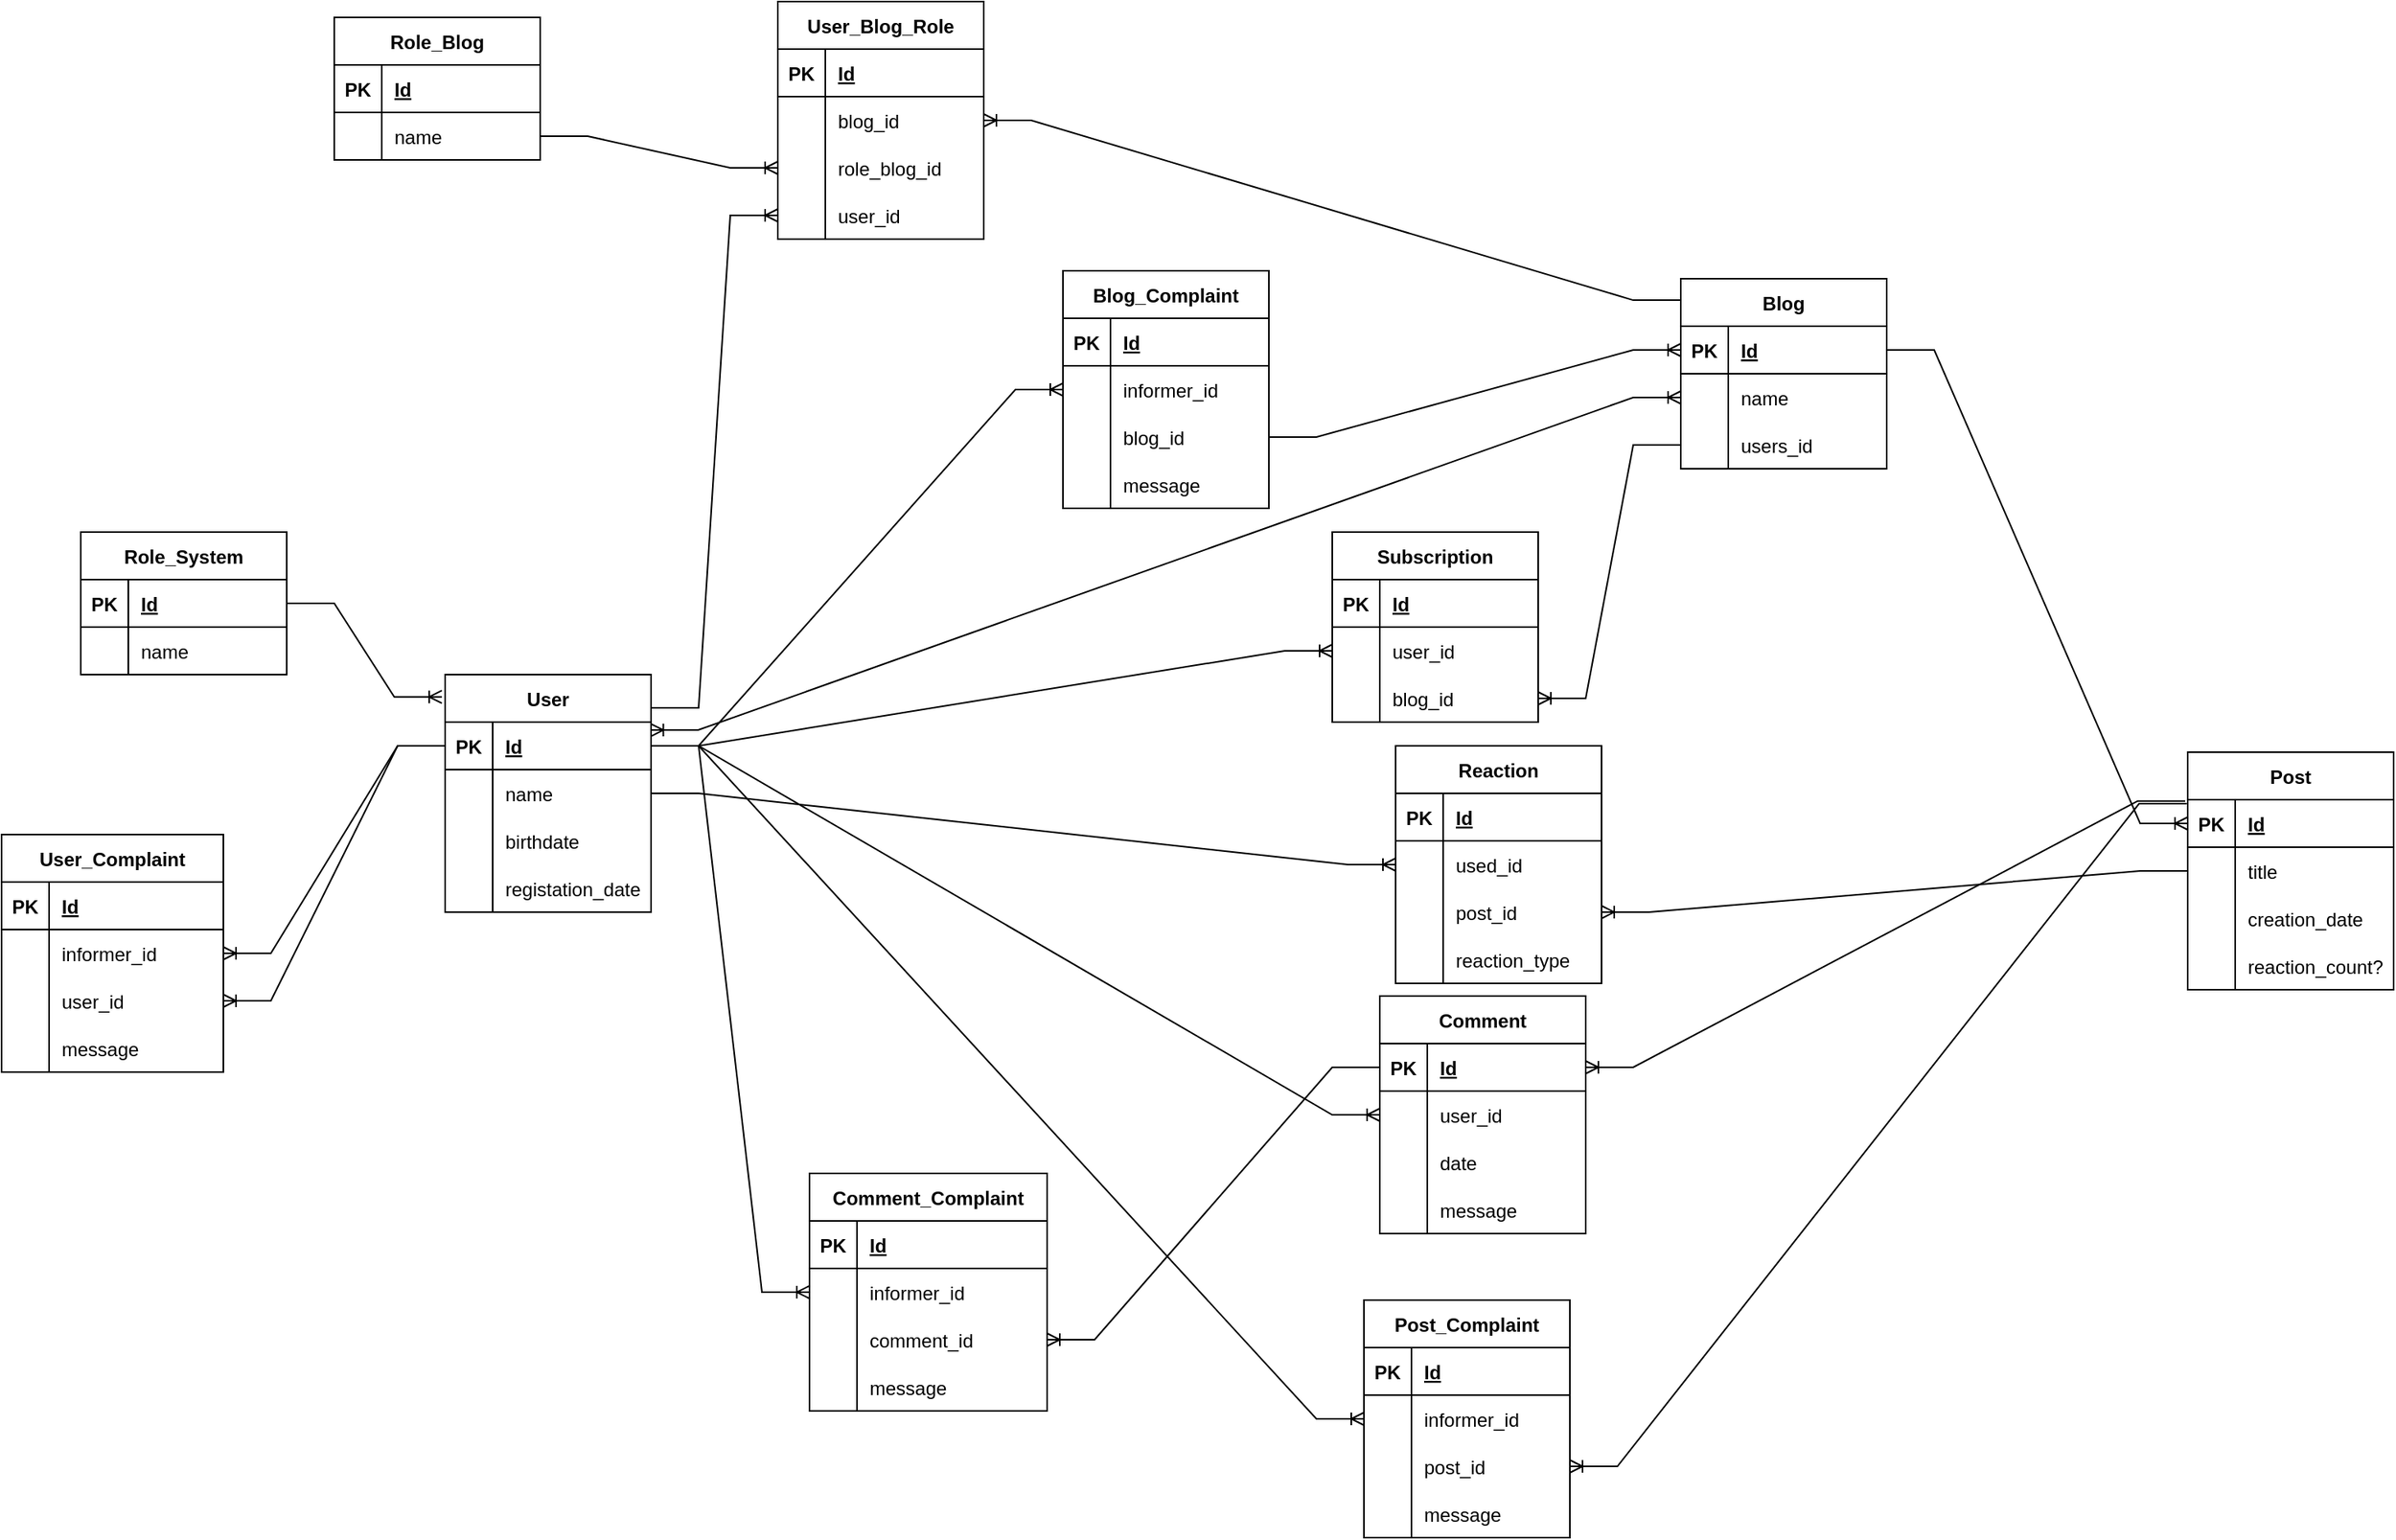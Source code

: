 <mxfile version="20.2.3" type="device"><diagram id="PBSx3bcxq0DeOiHldtA-" name="Страница 1"><mxGraphModel dx="6491" dy="2596" grid="1" gridSize="10" guides="1" tooltips="1" connect="1" arrows="1" fold="1" page="1" pageScale="1" pageWidth="2339" pageHeight="3300" math="0" shadow="0"><root><mxCell id="0"/><mxCell id="1" parent="0"/><mxCell id="nn2U3XurJmsr7Hf-Hc3l-1" value="User" style="shape=table;startSize=30;container=1;collapsible=1;childLayout=tableLayout;fixedRows=1;rowLines=0;fontStyle=1;align=center;resizeLast=1;" vertex="1" parent="1"><mxGeometry x="-1780" y="1195" width="130" height="150" as="geometry"/></mxCell><mxCell id="nn2U3XurJmsr7Hf-Hc3l-2" value="" style="shape=tableRow;horizontal=0;startSize=0;swimlaneHead=0;swimlaneBody=0;fillColor=none;collapsible=0;dropTarget=0;points=[[0,0.5],[1,0.5]];portConstraint=eastwest;top=0;left=0;right=0;bottom=1;" vertex="1" parent="nn2U3XurJmsr7Hf-Hc3l-1"><mxGeometry y="30" width="130" height="30" as="geometry"/></mxCell><mxCell id="nn2U3XurJmsr7Hf-Hc3l-3" value="PK" style="shape=partialRectangle;connectable=0;fillColor=none;top=0;left=0;bottom=0;right=0;fontStyle=1;overflow=hidden;" vertex="1" parent="nn2U3XurJmsr7Hf-Hc3l-2"><mxGeometry width="30" height="30" as="geometry"><mxRectangle width="30" height="30" as="alternateBounds"/></mxGeometry></mxCell><mxCell id="nn2U3XurJmsr7Hf-Hc3l-4" value="Id" style="shape=partialRectangle;connectable=0;fillColor=none;top=0;left=0;bottom=0;right=0;align=left;spacingLeft=6;fontStyle=5;overflow=hidden;" vertex="1" parent="nn2U3XurJmsr7Hf-Hc3l-2"><mxGeometry x="30" width="100" height="30" as="geometry"><mxRectangle width="100" height="30" as="alternateBounds"/></mxGeometry></mxCell><mxCell id="nn2U3XurJmsr7Hf-Hc3l-5" value="" style="shape=tableRow;horizontal=0;startSize=0;swimlaneHead=0;swimlaneBody=0;fillColor=none;collapsible=0;dropTarget=0;points=[[0,0.5],[1,0.5]];portConstraint=eastwest;top=0;left=0;right=0;bottom=0;" vertex="1" parent="nn2U3XurJmsr7Hf-Hc3l-1"><mxGeometry y="60" width="130" height="30" as="geometry"/></mxCell><mxCell id="nn2U3XurJmsr7Hf-Hc3l-6" value="" style="shape=partialRectangle;connectable=0;fillColor=none;top=0;left=0;bottom=0;right=0;editable=1;overflow=hidden;" vertex="1" parent="nn2U3XurJmsr7Hf-Hc3l-5"><mxGeometry width="30" height="30" as="geometry"><mxRectangle width="30" height="30" as="alternateBounds"/></mxGeometry></mxCell><mxCell id="nn2U3XurJmsr7Hf-Hc3l-7" value="name" style="shape=partialRectangle;connectable=0;fillColor=none;top=0;left=0;bottom=0;right=0;align=left;spacingLeft=6;overflow=hidden;" vertex="1" parent="nn2U3XurJmsr7Hf-Hc3l-5"><mxGeometry x="30" width="100" height="30" as="geometry"><mxRectangle width="100" height="30" as="alternateBounds"/></mxGeometry></mxCell><mxCell id="nn2U3XurJmsr7Hf-Hc3l-8" value="" style="shape=tableRow;horizontal=0;startSize=0;swimlaneHead=0;swimlaneBody=0;fillColor=none;collapsible=0;dropTarget=0;points=[[0,0.5],[1,0.5]];portConstraint=eastwest;top=0;left=0;right=0;bottom=0;" vertex="1" parent="nn2U3XurJmsr7Hf-Hc3l-1"><mxGeometry y="90" width="130" height="30" as="geometry"/></mxCell><mxCell id="nn2U3XurJmsr7Hf-Hc3l-9" value="" style="shape=partialRectangle;connectable=0;fillColor=none;top=0;left=0;bottom=0;right=0;editable=1;overflow=hidden;" vertex="1" parent="nn2U3XurJmsr7Hf-Hc3l-8"><mxGeometry width="30" height="30" as="geometry"><mxRectangle width="30" height="30" as="alternateBounds"/></mxGeometry></mxCell><mxCell id="nn2U3XurJmsr7Hf-Hc3l-10" value="birthdate" style="shape=partialRectangle;connectable=0;fillColor=none;top=0;left=0;bottom=0;right=0;align=left;spacingLeft=6;overflow=hidden;" vertex="1" parent="nn2U3XurJmsr7Hf-Hc3l-8"><mxGeometry x="30" width="100" height="30" as="geometry"><mxRectangle width="100" height="30" as="alternateBounds"/></mxGeometry></mxCell><mxCell id="nn2U3XurJmsr7Hf-Hc3l-11" value="" style="shape=tableRow;horizontal=0;startSize=0;swimlaneHead=0;swimlaneBody=0;fillColor=none;collapsible=0;dropTarget=0;points=[[0,0.5],[1,0.5]];portConstraint=eastwest;top=0;left=0;right=0;bottom=0;" vertex="1" parent="nn2U3XurJmsr7Hf-Hc3l-1"><mxGeometry y="120" width="130" height="30" as="geometry"/></mxCell><mxCell id="nn2U3XurJmsr7Hf-Hc3l-12" value="" style="shape=partialRectangle;connectable=0;fillColor=none;top=0;left=0;bottom=0;right=0;editable=1;overflow=hidden;" vertex="1" parent="nn2U3XurJmsr7Hf-Hc3l-11"><mxGeometry width="30" height="30" as="geometry"><mxRectangle width="30" height="30" as="alternateBounds"/></mxGeometry></mxCell><mxCell id="nn2U3XurJmsr7Hf-Hc3l-13" value="registation_date" style="shape=partialRectangle;connectable=0;fillColor=none;top=0;left=0;bottom=0;right=0;align=left;spacingLeft=6;overflow=hidden;" vertex="1" parent="nn2U3XurJmsr7Hf-Hc3l-11"><mxGeometry x="30" width="100" height="30" as="geometry"><mxRectangle width="100" height="30" as="alternateBounds"/></mxGeometry></mxCell><mxCell id="nn2U3XurJmsr7Hf-Hc3l-14" value="Blog" style="shape=table;startSize=30;container=1;collapsible=1;childLayout=tableLayout;fixedRows=1;rowLines=0;fontStyle=1;align=center;resizeLast=1;" vertex="1" parent="1"><mxGeometry x="-1000" y="945" width="130" height="120" as="geometry"/></mxCell><mxCell id="nn2U3XurJmsr7Hf-Hc3l-15" value="" style="shape=tableRow;horizontal=0;startSize=0;swimlaneHead=0;swimlaneBody=0;fillColor=none;collapsible=0;dropTarget=0;points=[[0,0.5],[1,0.5]];portConstraint=eastwest;top=0;left=0;right=0;bottom=1;" vertex="1" parent="nn2U3XurJmsr7Hf-Hc3l-14"><mxGeometry y="30" width="130" height="30" as="geometry"/></mxCell><mxCell id="nn2U3XurJmsr7Hf-Hc3l-16" value="PK" style="shape=partialRectangle;connectable=0;fillColor=none;top=0;left=0;bottom=0;right=0;fontStyle=1;overflow=hidden;" vertex="1" parent="nn2U3XurJmsr7Hf-Hc3l-15"><mxGeometry width="30" height="30" as="geometry"><mxRectangle width="30" height="30" as="alternateBounds"/></mxGeometry></mxCell><mxCell id="nn2U3XurJmsr7Hf-Hc3l-17" value="Id" style="shape=partialRectangle;connectable=0;fillColor=none;top=0;left=0;bottom=0;right=0;align=left;spacingLeft=6;fontStyle=5;overflow=hidden;" vertex="1" parent="nn2U3XurJmsr7Hf-Hc3l-15"><mxGeometry x="30" width="100" height="30" as="geometry"><mxRectangle width="100" height="30" as="alternateBounds"/></mxGeometry></mxCell><mxCell id="nn2U3XurJmsr7Hf-Hc3l-18" value="" style="shape=tableRow;horizontal=0;startSize=0;swimlaneHead=0;swimlaneBody=0;fillColor=none;collapsible=0;dropTarget=0;points=[[0,0.5],[1,0.5]];portConstraint=eastwest;top=0;left=0;right=0;bottom=0;" vertex="1" parent="nn2U3XurJmsr7Hf-Hc3l-14"><mxGeometry y="60" width="130" height="30" as="geometry"/></mxCell><mxCell id="nn2U3XurJmsr7Hf-Hc3l-19" value="" style="shape=partialRectangle;connectable=0;fillColor=none;top=0;left=0;bottom=0;right=0;editable=1;overflow=hidden;" vertex="1" parent="nn2U3XurJmsr7Hf-Hc3l-18"><mxGeometry width="30" height="30" as="geometry"><mxRectangle width="30" height="30" as="alternateBounds"/></mxGeometry></mxCell><mxCell id="nn2U3XurJmsr7Hf-Hc3l-20" value="name" style="shape=partialRectangle;connectable=0;fillColor=none;top=0;left=0;bottom=0;right=0;align=left;spacingLeft=6;overflow=hidden;" vertex="1" parent="nn2U3XurJmsr7Hf-Hc3l-18"><mxGeometry x="30" width="100" height="30" as="geometry"><mxRectangle width="100" height="30" as="alternateBounds"/></mxGeometry></mxCell><mxCell id="nn2U3XurJmsr7Hf-Hc3l-21" value="" style="shape=tableRow;horizontal=0;startSize=0;swimlaneHead=0;swimlaneBody=0;fillColor=none;collapsible=0;dropTarget=0;points=[[0,0.5],[1,0.5]];portConstraint=eastwest;top=0;left=0;right=0;bottom=0;" vertex="1" parent="nn2U3XurJmsr7Hf-Hc3l-14"><mxGeometry y="90" width="130" height="30" as="geometry"/></mxCell><mxCell id="nn2U3XurJmsr7Hf-Hc3l-22" value="" style="shape=partialRectangle;connectable=0;fillColor=none;top=0;left=0;bottom=0;right=0;editable=1;overflow=hidden;" vertex="1" parent="nn2U3XurJmsr7Hf-Hc3l-21"><mxGeometry width="30" height="30" as="geometry"><mxRectangle width="30" height="30" as="alternateBounds"/></mxGeometry></mxCell><mxCell id="nn2U3XurJmsr7Hf-Hc3l-23" value="users_id" style="shape=partialRectangle;connectable=0;fillColor=none;top=0;left=0;bottom=0;right=0;align=left;spacingLeft=6;overflow=hidden;" vertex="1" parent="nn2U3XurJmsr7Hf-Hc3l-21"><mxGeometry x="30" width="100" height="30" as="geometry"><mxRectangle width="100" height="30" as="alternateBounds"/></mxGeometry></mxCell><mxCell id="nn2U3XurJmsr7Hf-Hc3l-24" value="Post" style="shape=table;startSize=30;container=1;collapsible=1;childLayout=tableLayout;fixedRows=1;rowLines=0;fontStyle=1;align=center;resizeLast=1;" vertex="1" parent="1"><mxGeometry x="-680" y="1244" width="130" height="150" as="geometry"/></mxCell><mxCell id="nn2U3XurJmsr7Hf-Hc3l-25" value="" style="shape=tableRow;horizontal=0;startSize=0;swimlaneHead=0;swimlaneBody=0;fillColor=none;collapsible=0;dropTarget=0;points=[[0,0.5],[1,0.5]];portConstraint=eastwest;top=0;left=0;right=0;bottom=1;" vertex="1" parent="nn2U3XurJmsr7Hf-Hc3l-24"><mxGeometry y="30" width="130" height="30" as="geometry"/></mxCell><mxCell id="nn2U3XurJmsr7Hf-Hc3l-26" value="PK" style="shape=partialRectangle;connectable=0;fillColor=none;top=0;left=0;bottom=0;right=0;fontStyle=1;overflow=hidden;" vertex="1" parent="nn2U3XurJmsr7Hf-Hc3l-25"><mxGeometry width="30" height="30" as="geometry"><mxRectangle width="30" height="30" as="alternateBounds"/></mxGeometry></mxCell><mxCell id="nn2U3XurJmsr7Hf-Hc3l-27" value="Id" style="shape=partialRectangle;connectable=0;fillColor=none;top=0;left=0;bottom=0;right=0;align=left;spacingLeft=6;fontStyle=5;overflow=hidden;" vertex="1" parent="nn2U3XurJmsr7Hf-Hc3l-25"><mxGeometry x="30" width="100" height="30" as="geometry"><mxRectangle width="100" height="30" as="alternateBounds"/></mxGeometry></mxCell><mxCell id="nn2U3XurJmsr7Hf-Hc3l-28" value="" style="shape=tableRow;horizontal=0;startSize=0;swimlaneHead=0;swimlaneBody=0;fillColor=none;collapsible=0;dropTarget=0;points=[[0,0.5],[1,0.5]];portConstraint=eastwest;top=0;left=0;right=0;bottom=0;" vertex="1" parent="nn2U3XurJmsr7Hf-Hc3l-24"><mxGeometry y="60" width="130" height="30" as="geometry"/></mxCell><mxCell id="nn2U3XurJmsr7Hf-Hc3l-29" value="" style="shape=partialRectangle;connectable=0;fillColor=none;top=0;left=0;bottom=0;right=0;editable=1;overflow=hidden;" vertex="1" parent="nn2U3XurJmsr7Hf-Hc3l-28"><mxGeometry width="30" height="30" as="geometry"><mxRectangle width="30" height="30" as="alternateBounds"/></mxGeometry></mxCell><mxCell id="nn2U3XurJmsr7Hf-Hc3l-30" value="title" style="shape=partialRectangle;connectable=0;fillColor=none;top=0;left=0;bottom=0;right=0;align=left;spacingLeft=6;overflow=hidden;" vertex="1" parent="nn2U3XurJmsr7Hf-Hc3l-28"><mxGeometry x="30" width="100" height="30" as="geometry"><mxRectangle width="100" height="30" as="alternateBounds"/></mxGeometry></mxCell><mxCell id="nn2U3XurJmsr7Hf-Hc3l-31" value="" style="shape=tableRow;horizontal=0;startSize=0;swimlaneHead=0;swimlaneBody=0;fillColor=none;collapsible=0;dropTarget=0;points=[[0,0.5],[1,0.5]];portConstraint=eastwest;top=0;left=0;right=0;bottom=0;" vertex="1" parent="nn2U3XurJmsr7Hf-Hc3l-24"><mxGeometry y="90" width="130" height="30" as="geometry"/></mxCell><mxCell id="nn2U3XurJmsr7Hf-Hc3l-32" value="" style="shape=partialRectangle;connectable=0;fillColor=none;top=0;left=0;bottom=0;right=0;editable=1;overflow=hidden;" vertex="1" parent="nn2U3XurJmsr7Hf-Hc3l-31"><mxGeometry width="30" height="30" as="geometry"><mxRectangle width="30" height="30" as="alternateBounds"/></mxGeometry></mxCell><mxCell id="nn2U3XurJmsr7Hf-Hc3l-33" value="creation_date" style="shape=partialRectangle;connectable=0;fillColor=none;top=0;left=0;bottom=0;right=0;align=left;spacingLeft=6;overflow=hidden;" vertex="1" parent="nn2U3XurJmsr7Hf-Hc3l-31"><mxGeometry x="30" width="100" height="30" as="geometry"><mxRectangle width="100" height="30" as="alternateBounds"/></mxGeometry></mxCell><mxCell id="nn2U3XurJmsr7Hf-Hc3l-34" value="" style="shape=tableRow;horizontal=0;startSize=0;swimlaneHead=0;swimlaneBody=0;fillColor=none;collapsible=0;dropTarget=0;points=[[0,0.5],[1,0.5]];portConstraint=eastwest;top=0;left=0;right=0;bottom=0;" vertex="1" parent="nn2U3XurJmsr7Hf-Hc3l-24"><mxGeometry y="120" width="130" height="30" as="geometry"/></mxCell><mxCell id="nn2U3XurJmsr7Hf-Hc3l-35" value="" style="shape=partialRectangle;connectable=0;fillColor=none;top=0;left=0;bottom=0;right=0;editable=1;overflow=hidden;" vertex="1" parent="nn2U3XurJmsr7Hf-Hc3l-34"><mxGeometry width="30" height="30" as="geometry"><mxRectangle width="30" height="30" as="alternateBounds"/></mxGeometry></mxCell><mxCell id="nn2U3XurJmsr7Hf-Hc3l-36" value="reaction_count?" style="shape=partialRectangle;connectable=0;fillColor=none;top=0;left=0;bottom=0;right=0;align=left;spacingLeft=6;overflow=hidden;" vertex="1" parent="nn2U3XurJmsr7Hf-Hc3l-34"><mxGeometry x="30" width="100" height="30" as="geometry"><mxRectangle width="100" height="30" as="alternateBounds"/></mxGeometry></mxCell><mxCell id="nn2U3XurJmsr7Hf-Hc3l-37" value="" style="edgeStyle=entityRelationEdgeStyle;fontSize=12;html=1;endArrow=ERoneToMany;startArrow=ERoneToMany;rounded=0;entryX=0;entryY=0.5;entryDx=0;entryDy=0;exitX=0.998;exitY=0.167;exitDx=0;exitDy=0;startFill=0;endFill=0;exitPerimeter=0;" edge="1" parent="1" source="nn2U3XurJmsr7Hf-Hc3l-2" target="nn2U3XurJmsr7Hf-Hc3l-18"><mxGeometry width="100" height="100" relative="1" as="geometry"><mxPoint x="-1470" y="1516" as="sourcePoint"/><mxPoint x="-1370" y="1416" as="targetPoint"/></mxGeometry></mxCell><mxCell id="nn2U3XurJmsr7Hf-Hc3l-38" value="" style="edgeStyle=entityRelationEdgeStyle;fontSize=12;html=1;endArrow=ERoneToMany;rounded=0;exitX=1;exitY=0.5;exitDx=0;exitDy=0;entryX=0;entryY=0.5;entryDx=0;entryDy=0;" edge="1" parent="1" source="nn2U3XurJmsr7Hf-Hc3l-15" target="nn2U3XurJmsr7Hf-Hc3l-25"><mxGeometry width="100" height="100" relative="1" as="geometry"><mxPoint x="-1240" y="1505" as="sourcePoint"/><mxPoint x="-1140" y="1405" as="targetPoint"/></mxGeometry></mxCell><mxCell id="nn2U3XurJmsr7Hf-Hc3l-39" value="Role_System" style="shape=table;startSize=30;container=1;collapsible=1;childLayout=tableLayout;fixedRows=1;rowLines=0;fontStyle=1;align=center;resizeLast=1;" vertex="1" parent="1"><mxGeometry x="-2010" y="1105" width="130" height="90" as="geometry"/></mxCell><mxCell id="nn2U3XurJmsr7Hf-Hc3l-40" value="" style="shape=tableRow;horizontal=0;startSize=0;swimlaneHead=0;swimlaneBody=0;fillColor=none;collapsible=0;dropTarget=0;points=[[0,0.5],[1,0.5]];portConstraint=eastwest;top=0;left=0;right=0;bottom=1;" vertex="1" parent="nn2U3XurJmsr7Hf-Hc3l-39"><mxGeometry y="30" width="130" height="30" as="geometry"/></mxCell><mxCell id="nn2U3XurJmsr7Hf-Hc3l-41" value="PK" style="shape=partialRectangle;connectable=0;fillColor=none;top=0;left=0;bottom=0;right=0;fontStyle=1;overflow=hidden;" vertex="1" parent="nn2U3XurJmsr7Hf-Hc3l-40"><mxGeometry width="30" height="30" as="geometry"><mxRectangle width="30" height="30" as="alternateBounds"/></mxGeometry></mxCell><mxCell id="nn2U3XurJmsr7Hf-Hc3l-42" value="Id" style="shape=partialRectangle;connectable=0;fillColor=none;top=0;left=0;bottom=0;right=0;align=left;spacingLeft=6;fontStyle=5;overflow=hidden;" vertex="1" parent="nn2U3XurJmsr7Hf-Hc3l-40"><mxGeometry x="30" width="100" height="30" as="geometry"><mxRectangle width="100" height="30" as="alternateBounds"/></mxGeometry></mxCell><mxCell id="nn2U3XurJmsr7Hf-Hc3l-43" value="" style="shape=tableRow;horizontal=0;startSize=0;swimlaneHead=0;swimlaneBody=0;fillColor=none;collapsible=0;dropTarget=0;points=[[0,0.5],[1,0.5]];portConstraint=eastwest;top=0;left=0;right=0;bottom=0;" vertex="1" parent="nn2U3XurJmsr7Hf-Hc3l-39"><mxGeometry y="60" width="130" height="30" as="geometry"/></mxCell><mxCell id="nn2U3XurJmsr7Hf-Hc3l-44" value="" style="shape=partialRectangle;connectable=0;fillColor=none;top=0;left=0;bottom=0;right=0;editable=1;overflow=hidden;" vertex="1" parent="nn2U3XurJmsr7Hf-Hc3l-43"><mxGeometry width="30" height="30" as="geometry"><mxRectangle width="30" height="30" as="alternateBounds"/></mxGeometry></mxCell><mxCell id="nn2U3XurJmsr7Hf-Hc3l-45" value="name" style="shape=partialRectangle;connectable=0;fillColor=none;top=0;left=0;bottom=0;right=0;align=left;spacingLeft=6;overflow=hidden;" vertex="1" parent="nn2U3XurJmsr7Hf-Hc3l-43"><mxGeometry x="30" width="100" height="30" as="geometry"><mxRectangle width="100" height="30" as="alternateBounds"/></mxGeometry></mxCell><mxCell id="nn2U3XurJmsr7Hf-Hc3l-46" value="Role_Blog" style="shape=table;startSize=30;container=1;collapsible=1;childLayout=tableLayout;fixedRows=1;rowLines=0;fontStyle=1;align=center;resizeLast=1;" vertex="1" parent="1"><mxGeometry x="-1850" y="780" width="130" height="90" as="geometry"/></mxCell><mxCell id="nn2U3XurJmsr7Hf-Hc3l-47" value="" style="shape=tableRow;horizontal=0;startSize=0;swimlaneHead=0;swimlaneBody=0;fillColor=none;collapsible=0;dropTarget=0;points=[[0,0.5],[1,0.5]];portConstraint=eastwest;top=0;left=0;right=0;bottom=1;" vertex="1" parent="nn2U3XurJmsr7Hf-Hc3l-46"><mxGeometry y="30" width="130" height="30" as="geometry"/></mxCell><mxCell id="nn2U3XurJmsr7Hf-Hc3l-48" value="PK" style="shape=partialRectangle;connectable=0;fillColor=none;top=0;left=0;bottom=0;right=0;fontStyle=1;overflow=hidden;" vertex="1" parent="nn2U3XurJmsr7Hf-Hc3l-47"><mxGeometry width="30" height="30" as="geometry"><mxRectangle width="30" height="30" as="alternateBounds"/></mxGeometry></mxCell><mxCell id="nn2U3XurJmsr7Hf-Hc3l-49" value="Id" style="shape=partialRectangle;connectable=0;fillColor=none;top=0;left=0;bottom=0;right=0;align=left;spacingLeft=6;fontStyle=5;overflow=hidden;" vertex="1" parent="nn2U3XurJmsr7Hf-Hc3l-47"><mxGeometry x="30" width="100" height="30" as="geometry"><mxRectangle width="100" height="30" as="alternateBounds"/></mxGeometry></mxCell><mxCell id="nn2U3XurJmsr7Hf-Hc3l-50" value="" style="shape=tableRow;horizontal=0;startSize=0;swimlaneHead=0;swimlaneBody=0;fillColor=none;collapsible=0;dropTarget=0;points=[[0,0.5],[1,0.5]];portConstraint=eastwest;top=0;left=0;right=0;bottom=0;" vertex="1" parent="nn2U3XurJmsr7Hf-Hc3l-46"><mxGeometry y="60" width="130" height="30" as="geometry"/></mxCell><mxCell id="nn2U3XurJmsr7Hf-Hc3l-51" value="" style="shape=partialRectangle;connectable=0;fillColor=none;top=0;left=0;bottom=0;right=0;editable=1;overflow=hidden;" vertex="1" parent="nn2U3XurJmsr7Hf-Hc3l-50"><mxGeometry width="30" height="30" as="geometry"><mxRectangle width="30" height="30" as="alternateBounds"/></mxGeometry></mxCell><mxCell id="nn2U3XurJmsr7Hf-Hc3l-52" value="name" style="shape=partialRectangle;connectable=0;fillColor=none;top=0;left=0;bottom=0;right=0;align=left;spacingLeft=6;overflow=hidden;" vertex="1" parent="nn2U3XurJmsr7Hf-Hc3l-50"><mxGeometry x="30" width="100" height="30" as="geometry"><mxRectangle width="100" height="30" as="alternateBounds"/></mxGeometry></mxCell><mxCell id="nn2U3XurJmsr7Hf-Hc3l-53" value="" style="edgeStyle=entityRelationEdgeStyle;fontSize=12;html=1;endArrow=ERoneToMany;rounded=0;exitX=1;exitY=0.5;exitDx=0;exitDy=0;entryX=-0.016;entryY=0.094;entryDx=0;entryDy=0;entryPerimeter=0;" edge="1" parent="1" source="nn2U3XurJmsr7Hf-Hc3l-40" target="nn2U3XurJmsr7Hf-Hc3l-1"><mxGeometry width="100" height="100" relative="1" as="geometry"><mxPoint x="-1970" y="1263.5" as="sourcePoint"/><mxPoint x="-1890" y="1392.5" as="targetPoint"/></mxGeometry></mxCell><mxCell id="nn2U3XurJmsr7Hf-Hc3l-54" value="User_Blog_Role" style="shape=table;startSize=30;container=1;collapsible=1;childLayout=tableLayout;fixedRows=1;rowLines=0;fontStyle=1;align=center;resizeLast=1;" vertex="1" parent="1"><mxGeometry x="-1570" y="770" width="130" height="150" as="geometry"/></mxCell><mxCell id="nn2U3XurJmsr7Hf-Hc3l-55" value="" style="shape=tableRow;horizontal=0;startSize=0;swimlaneHead=0;swimlaneBody=0;fillColor=none;collapsible=0;dropTarget=0;points=[[0,0.5],[1,0.5]];portConstraint=eastwest;top=0;left=0;right=0;bottom=1;" vertex="1" parent="nn2U3XurJmsr7Hf-Hc3l-54"><mxGeometry y="30" width="130" height="30" as="geometry"/></mxCell><mxCell id="nn2U3XurJmsr7Hf-Hc3l-56" value="PK" style="shape=partialRectangle;connectable=0;fillColor=none;top=0;left=0;bottom=0;right=0;fontStyle=1;overflow=hidden;" vertex="1" parent="nn2U3XurJmsr7Hf-Hc3l-55"><mxGeometry width="30" height="30" as="geometry"><mxRectangle width="30" height="30" as="alternateBounds"/></mxGeometry></mxCell><mxCell id="nn2U3XurJmsr7Hf-Hc3l-57" value="Id" style="shape=partialRectangle;connectable=0;fillColor=none;top=0;left=0;bottom=0;right=0;align=left;spacingLeft=6;fontStyle=5;overflow=hidden;" vertex="1" parent="nn2U3XurJmsr7Hf-Hc3l-55"><mxGeometry x="30" width="100" height="30" as="geometry"><mxRectangle width="100" height="30" as="alternateBounds"/></mxGeometry></mxCell><mxCell id="nn2U3XurJmsr7Hf-Hc3l-58" value="" style="shape=tableRow;horizontal=0;startSize=0;swimlaneHead=0;swimlaneBody=0;fillColor=none;collapsible=0;dropTarget=0;points=[[0,0.5],[1,0.5]];portConstraint=eastwest;top=0;left=0;right=0;bottom=0;" vertex="1" parent="nn2U3XurJmsr7Hf-Hc3l-54"><mxGeometry y="60" width="130" height="30" as="geometry"/></mxCell><mxCell id="nn2U3XurJmsr7Hf-Hc3l-59" value="" style="shape=partialRectangle;connectable=0;fillColor=none;top=0;left=0;bottom=0;right=0;editable=1;overflow=hidden;" vertex="1" parent="nn2U3XurJmsr7Hf-Hc3l-58"><mxGeometry width="30" height="30" as="geometry"><mxRectangle width="30" height="30" as="alternateBounds"/></mxGeometry></mxCell><mxCell id="nn2U3XurJmsr7Hf-Hc3l-60" value="blog_id" style="shape=partialRectangle;connectable=0;fillColor=none;top=0;left=0;bottom=0;right=0;align=left;spacingLeft=6;overflow=hidden;" vertex="1" parent="nn2U3XurJmsr7Hf-Hc3l-58"><mxGeometry x="30" width="100" height="30" as="geometry"><mxRectangle width="100" height="30" as="alternateBounds"/></mxGeometry></mxCell><mxCell id="nn2U3XurJmsr7Hf-Hc3l-61" value="" style="shape=tableRow;horizontal=0;startSize=0;swimlaneHead=0;swimlaneBody=0;fillColor=none;collapsible=0;dropTarget=0;points=[[0,0.5],[1,0.5]];portConstraint=eastwest;top=0;left=0;right=0;bottom=0;" vertex="1" parent="nn2U3XurJmsr7Hf-Hc3l-54"><mxGeometry y="90" width="130" height="30" as="geometry"/></mxCell><mxCell id="nn2U3XurJmsr7Hf-Hc3l-62" value="" style="shape=partialRectangle;connectable=0;fillColor=none;top=0;left=0;bottom=0;right=0;editable=1;overflow=hidden;" vertex="1" parent="nn2U3XurJmsr7Hf-Hc3l-61"><mxGeometry width="30" height="30" as="geometry"><mxRectangle width="30" height="30" as="alternateBounds"/></mxGeometry></mxCell><mxCell id="nn2U3XurJmsr7Hf-Hc3l-63" value="role_blog_id" style="shape=partialRectangle;connectable=0;fillColor=none;top=0;left=0;bottom=0;right=0;align=left;spacingLeft=6;overflow=hidden;" vertex="1" parent="nn2U3XurJmsr7Hf-Hc3l-61"><mxGeometry x="30" width="100" height="30" as="geometry"><mxRectangle width="100" height="30" as="alternateBounds"/></mxGeometry></mxCell><mxCell id="nn2U3XurJmsr7Hf-Hc3l-64" value="" style="shape=tableRow;horizontal=0;startSize=0;swimlaneHead=0;swimlaneBody=0;fillColor=none;collapsible=0;dropTarget=0;points=[[0,0.5],[1,0.5]];portConstraint=eastwest;top=0;left=0;right=0;bottom=0;" vertex="1" parent="nn2U3XurJmsr7Hf-Hc3l-54"><mxGeometry y="120" width="130" height="30" as="geometry"/></mxCell><mxCell id="nn2U3XurJmsr7Hf-Hc3l-65" value="" style="shape=partialRectangle;connectable=0;fillColor=none;top=0;left=0;bottom=0;right=0;editable=1;overflow=hidden;" vertex="1" parent="nn2U3XurJmsr7Hf-Hc3l-64"><mxGeometry width="30" height="30" as="geometry"><mxRectangle width="30" height="30" as="alternateBounds"/></mxGeometry></mxCell><mxCell id="nn2U3XurJmsr7Hf-Hc3l-66" value="user_id" style="shape=partialRectangle;connectable=0;fillColor=none;top=0;left=0;bottom=0;right=0;align=left;spacingLeft=6;overflow=hidden;" vertex="1" parent="nn2U3XurJmsr7Hf-Hc3l-64"><mxGeometry x="30" width="100" height="30" as="geometry"><mxRectangle width="100" height="30" as="alternateBounds"/></mxGeometry></mxCell><mxCell id="nn2U3XurJmsr7Hf-Hc3l-67" value="" style="edgeStyle=entityRelationEdgeStyle;fontSize=12;html=1;endArrow=ERoneToMany;startArrow=none;rounded=0;entryX=0;entryY=0.5;entryDx=0;entryDy=0;exitX=1;exitY=0.14;exitDx=0;exitDy=0;exitPerimeter=0;startFill=0;" edge="1" parent="1" source="nn2U3XurJmsr7Hf-Hc3l-1" target="nn2U3XurJmsr7Hf-Hc3l-64"><mxGeometry width="100" height="100" relative="1" as="geometry"><mxPoint x="-1570" y="1260" as="sourcePoint"/><mxPoint x="-1150" y="1263" as="targetPoint"/></mxGeometry></mxCell><mxCell id="nn2U3XurJmsr7Hf-Hc3l-68" value="" style="edgeStyle=entityRelationEdgeStyle;fontSize=12;html=1;endArrow=none;startArrow=ERoneToMany;rounded=0;exitX=1;exitY=0.5;exitDx=0;exitDy=0;endFill=0;entryX=0;entryY=0.113;entryDx=0;entryDy=0;entryPerimeter=0;" edge="1" parent="1" source="nn2U3XurJmsr7Hf-Hc3l-58" target="nn2U3XurJmsr7Hf-Hc3l-14"><mxGeometry width="100" height="100" relative="1" as="geometry"><mxPoint x="-1570" y="1236" as="sourcePoint"/><mxPoint x="-1160" y="1223" as="targetPoint"/></mxGeometry></mxCell><mxCell id="nn2U3XurJmsr7Hf-Hc3l-69" value="" style="edgeStyle=entityRelationEdgeStyle;fontSize=12;html=1;endArrow=ERoneToMany;rounded=0;exitX=1;exitY=0.5;exitDx=0;exitDy=0;entryX=0;entryY=0.5;entryDx=0;entryDy=0;" edge="1" parent="1" source="nn2U3XurJmsr7Hf-Hc3l-50" target="nn2U3XurJmsr7Hf-Hc3l-61"><mxGeometry width="100" height="100" relative="1" as="geometry"><mxPoint x="-1040" y="1021" as="sourcePoint"/><mxPoint x="-960" y="1150.0" as="targetPoint"/></mxGeometry></mxCell><mxCell id="nn2U3XurJmsr7Hf-Hc3l-70" value="Reaction" style="shape=table;startSize=30;container=1;collapsible=1;childLayout=tableLayout;fixedRows=1;rowLines=0;fontStyle=1;align=center;resizeLast=1;" vertex="1" parent="1"><mxGeometry x="-1180" y="1240" width="130" height="150" as="geometry"/></mxCell><mxCell id="nn2U3XurJmsr7Hf-Hc3l-71" value="" style="shape=tableRow;horizontal=0;startSize=0;swimlaneHead=0;swimlaneBody=0;fillColor=none;collapsible=0;dropTarget=0;points=[[0,0.5],[1,0.5]];portConstraint=eastwest;top=0;left=0;right=0;bottom=1;" vertex="1" parent="nn2U3XurJmsr7Hf-Hc3l-70"><mxGeometry y="30" width="130" height="30" as="geometry"/></mxCell><mxCell id="nn2U3XurJmsr7Hf-Hc3l-72" value="PK" style="shape=partialRectangle;connectable=0;fillColor=none;top=0;left=0;bottom=0;right=0;fontStyle=1;overflow=hidden;" vertex="1" parent="nn2U3XurJmsr7Hf-Hc3l-71"><mxGeometry width="30" height="30" as="geometry"><mxRectangle width="30" height="30" as="alternateBounds"/></mxGeometry></mxCell><mxCell id="nn2U3XurJmsr7Hf-Hc3l-73" value="Id" style="shape=partialRectangle;connectable=0;fillColor=none;top=0;left=0;bottom=0;right=0;align=left;spacingLeft=6;fontStyle=5;overflow=hidden;" vertex="1" parent="nn2U3XurJmsr7Hf-Hc3l-71"><mxGeometry x="30" width="100" height="30" as="geometry"><mxRectangle width="100" height="30" as="alternateBounds"/></mxGeometry></mxCell><mxCell id="nn2U3XurJmsr7Hf-Hc3l-74" value="" style="shape=tableRow;horizontal=0;startSize=0;swimlaneHead=0;swimlaneBody=0;fillColor=none;collapsible=0;dropTarget=0;points=[[0,0.5],[1,0.5]];portConstraint=eastwest;top=0;left=0;right=0;bottom=0;" vertex="1" parent="nn2U3XurJmsr7Hf-Hc3l-70"><mxGeometry y="60" width="130" height="30" as="geometry"/></mxCell><mxCell id="nn2U3XurJmsr7Hf-Hc3l-75" value="" style="shape=partialRectangle;connectable=0;fillColor=none;top=0;left=0;bottom=0;right=0;editable=1;overflow=hidden;" vertex="1" parent="nn2U3XurJmsr7Hf-Hc3l-74"><mxGeometry width="30" height="30" as="geometry"><mxRectangle width="30" height="30" as="alternateBounds"/></mxGeometry></mxCell><mxCell id="nn2U3XurJmsr7Hf-Hc3l-76" value="used_id" style="shape=partialRectangle;connectable=0;fillColor=none;top=0;left=0;bottom=0;right=0;align=left;spacingLeft=6;overflow=hidden;" vertex="1" parent="nn2U3XurJmsr7Hf-Hc3l-74"><mxGeometry x="30" width="100" height="30" as="geometry"><mxRectangle width="100" height="30" as="alternateBounds"/></mxGeometry></mxCell><mxCell id="nn2U3XurJmsr7Hf-Hc3l-77" value="" style="shape=tableRow;horizontal=0;startSize=0;swimlaneHead=0;swimlaneBody=0;fillColor=none;collapsible=0;dropTarget=0;points=[[0,0.5],[1,0.5]];portConstraint=eastwest;top=0;left=0;right=0;bottom=0;" vertex="1" parent="nn2U3XurJmsr7Hf-Hc3l-70"><mxGeometry y="90" width="130" height="30" as="geometry"/></mxCell><mxCell id="nn2U3XurJmsr7Hf-Hc3l-78" value="" style="shape=partialRectangle;connectable=0;fillColor=none;top=0;left=0;bottom=0;right=0;editable=1;overflow=hidden;" vertex="1" parent="nn2U3XurJmsr7Hf-Hc3l-77"><mxGeometry width="30" height="30" as="geometry"><mxRectangle width="30" height="30" as="alternateBounds"/></mxGeometry></mxCell><mxCell id="nn2U3XurJmsr7Hf-Hc3l-79" value="post_id" style="shape=partialRectangle;connectable=0;fillColor=none;top=0;left=0;bottom=0;right=0;align=left;spacingLeft=6;overflow=hidden;" vertex="1" parent="nn2U3XurJmsr7Hf-Hc3l-77"><mxGeometry x="30" width="100" height="30" as="geometry"><mxRectangle width="100" height="30" as="alternateBounds"/></mxGeometry></mxCell><mxCell id="nn2U3XurJmsr7Hf-Hc3l-80" value="" style="shape=tableRow;horizontal=0;startSize=0;swimlaneHead=0;swimlaneBody=0;fillColor=none;collapsible=0;dropTarget=0;points=[[0,0.5],[1,0.5]];portConstraint=eastwest;top=0;left=0;right=0;bottom=0;" vertex="1" parent="nn2U3XurJmsr7Hf-Hc3l-70"><mxGeometry y="120" width="130" height="30" as="geometry"/></mxCell><mxCell id="nn2U3XurJmsr7Hf-Hc3l-81" value="" style="shape=partialRectangle;connectable=0;fillColor=none;top=0;left=0;bottom=0;right=0;editable=1;overflow=hidden;" vertex="1" parent="nn2U3XurJmsr7Hf-Hc3l-80"><mxGeometry width="30" height="30" as="geometry"><mxRectangle width="30" height="30" as="alternateBounds"/></mxGeometry></mxCell><mxCell id="nn2U3XurJmsr7Hf-Hc3l-82" value="reaction_type" style="shape=partialRectangle;connectable=0;fillColor=none;top=0;left=0;bottom=0;right=0;align=left;spacingLeft=6;overflow=hidden;" vertex="1" parent="nn2U3XurJmsr7Hf-Hc3l-80"><mxGeometry x="30" width="100" height="30" as="geometry"><mxRectangle width="100" height="30" as="alternateBounds"/></mxGeometry></mxCell><mxCell id="nn2U3XurJmsr7Hf-Hc3l-83" value="" style="edgeStyle=entityRelationEdgeStyle;fontSize=12;html=1;endArrow=ERoneToMany;exitX=1;exitY=0.5;exitDx=0;exitDy=0;entryX=0;entryY=0.5;entryDx=0;entryDy=0;rounded=0;" edge="1" parent="1" source="nn2U3XurJmsr7Hf-Hc3l-5" target="nn2U3XurJmsr7Hf-Hc3l-74"><mxGeometry width="100" height="100" relative="1" as="geometry"><mxPoint x="-1570.0" y="1331.5" as="sourcePoint"/><mxPoint x="-1490.0" y="1460.5" as="targetPoint"/></mxGeometry></mxCell><mxCell id="nn2U3XurJmsr7Hf-Hc3l-84" value="" style="edgeStyle=entityRelationEdgeStyle;fontSize=12;html=1;endArrow=ERoneToMany;rounded=0;exitX=0;exitY=0.5;exitDx=0;exitDy=0;entryX=1;entryY=0.5;entryDx=0;entryDy=0;" edge="1" parent="1" source="nn2U3XurJmsr7Hf-Hc3l-28" target="nn2U3XurJmsr7Hf-Hc3l-77"><mxGeometry width="100" height="100" relative="1" as="geometry"><mxPoint x="-1210" y="1405" as="sourcePoint"/><mxPoint x="-960" y="1615" as="targetPoint"/></mxGeometry></mxCell><mxCell id="nn2U3XurJmsr7Hf-Hc3l-85" value="Comment_Complaint" style="shape=table;startSize=30;container=1;collapsible=1;childLayout=tableLayout;fixedRows=1;rowLines=0;fontStyle=1;align=center;resizeLast=1;" vertex="1" parent="1"><mxGeometry x="-1550" y="1510" width="150" height="150" as="geometry"/></mxCell><mxCell id="nn2U3XurJmsr7Hf-Hc3l-86" value="" style="shape=tableRow;horizontal=0;startSize=0;swimlaneHead=0;swimlaneBody=0;fillColor=none;collapsible=0;dropTarget=0;points=[[0,0.5],[1,0.5]];portConstraint=eastwest;top=0;left=0;right=0;bottom=1;" vertex="1" parent="nn2U3XurJmsr7Hf-Hc3l-85"><mxGeometry y="30" width="150" height="30" as="geometry"/></mxCell><mxCell id="nn2U3XurJmsr7Hf-Hc3l-87" value="PK" style="shape=partialRectangle;connectable=0;fillColor=none;top=0;left=0;bottom=0;right=0;fontStyle=1;overflow=hidden;" vertex="1" parent="nn2U3XurJmsr7Hf-Hc3l-86"><mxGeometry width="30" height="30" as="geometry"><mxRectangle width="30" height="30" as="alternateBounds"/></mxGeometry></mxCell><mxCell id="nn2U3XurJmsr7Hf-Hc3l-88" value="Id" style="shape=partialRectangle;connectable=0;fillColor=none;top=0;left=0;bottom=0;right=0;align=left;spacingLeft=6;fontStyle=5;overflow=hidden;" vertex="1" parent="nn2U3XurJmsr7Hf-Hc3l-86"><mxGeometry x="30" width="120" height="30" as="geometry"><mxRectangle width="120" height="30" as="alternateBounds"/></mxGeometry></mxCell><mxCell id="nn2U3XurJmsr7Hf-Hc3l-89" value="" style="shape=tableRow;horizontal=0;startSize=0;swimlaneHead=0;swimlaneBody=0;fillColor=none;collapsible=0;dropTarget=0;points=[[0,0.5],[1,0.5]];portConstraint=eastwest;top=0;left=0;right=0;bottom=0;" vertex="1" parent="nn2U3XurJmsr7Hf-Hc3l-85"><mxGeometry y="60" width="150" height="30" as="geometry"/></mxCell><mxCell id="nn2U3XurJmsr7Hf-Hc3l-90" value="" style="shape=partialRectangle;connectable=0;fillColor=none;top=0;left=0;bottom=0;right=0;editable=1;overflow=hidden;" vertex="1" parent="nn2U3XurJmsr7Hf-Hc3l-89"><mxGeometry width="30" height="30" as="geometry"><mxRectangle width="30" height="30" as="alternateBounds"/></mxGeometry></mxCell><mxCell id="nn2U3XurJmsr7Hf-Hc3l-91" value="informer_id" style="shape=partialRectangle;connectable=0;fillColor=none;top=0;left=0;bottom=0;right=0;align=left;spacingLeft=6;overflow=hidden;" vertex="1" parent="nn2U3XurJmsr7Hf-Hc3l-89"><mxGeometry x="30" width="120" height="30" as="geometry"><mxRectangle width="120" height="30" as="alternateBounds"/></mxGeometry></mxCell><mxCell id="nn2U3XurJmsr7Hf-Hc3l-92" value="" style="shape=tableRow;horizontal=0;startSize=0;swimlaneHead=0;swimlaneBody=0;fillColor=none;collapsible=0;dropTarget=0;points=[[0,0.5],[1,0.5]];portConstraint=eastwest;top=0;left=0;right=0;bottom=0;" vertex="1" parent="nn2U3XurJmsr7Hf-Hc3l-85"><mxGeometry y="90" width="150" height="30" as="geometry"/></mxCell><mxCell id="nn2U3XurJmsr7Hf-Hc3l-93" value="" style="shape=partialRectangle;connectable=0;fillColor=none;top=0;left=0;bottom=0;right=0;editable=1;overflow=hidden;" vertex="1" parent="nn2U3XurJmsr7Hf-Hc3l-92"><mxGeometry width="30" height="30" as="geometry"><mxRectangle width="30" height="30" as="alternateBounds"/></mxGeometry></mxCell><mxCell id="nn2U3XurJmsr7Hf-Hc3l-94" value="comment_id" style="shape=partialRectangle;connectable=0;fillColor=none;top=0;left=0;bottom=0;right=0;align=left;spacingLeft=6;overflow=hidden;" vertex="1" parent="nn2U3XurJmsr7Hf-Hc3l-92"><mxGeometry x="30" width="120" height="30" as="geometry"><mxRectangle width="120" height="30" as="alternateBounds"/></mxGeometry></mxCell><mxCell id="nn2U3XurJmsr7Hf-Hc3l-95" value="" style="shape=tableRow;horizontal=0;startSize=0;swimlaneHead=0;swimlaneBody=0;fillColor=none;collapsible=0;dropTarget=0;points=[[0,0.5],[1,0.5]];portConstraint=eastwest;top=0;left=0;right=0;bottom=0;" vertex="1" parent="nn2U3XurJmsr7Hf-Hc3l-85"><mxGeometry y="120" width="150" height="30" as="geometry"/></mxCell><mxCell id="nn2U3XurJmsr7Hf-Hc3l-96" value="" style="shape=partialRectangle;connectable=0;fillColor=none;top=0;left=0;bottom=0;right=0;editable=1;overflow=hidden;" vertex="1" parent="nn2U3XurJmsr7Hf-Hc3l-95"><mxGeometry width="30" height="30" as="geometry"><mxRectangle width="30" height="30" as="alternateBounds"/></mxGeometry></mxCell><mxCell id="nn2U3XurJmsr7Hf-Hc3l-97" value="message" style="shape=partialRectangle;connectable=0;fillColor=none;top=0;left=0;bottom=0;right=0;align=left;spacingLeft=6;overflow=hidden;" vertex="1" parent="nn2U3XurJmsr7Hf-Hc3l-95"><mxGeometry x="30" width="120" height="30" as="geometry"><mxRectangle width="120" height="30" as="alternateBounds"/></mxGeometry></mxCell><mxCell id="nn2U3XurJmsr7Hf-Hc3l-98" value="Comment" style="shape=table;startSize=30;container=1;collapsible=1;childLayout=tableLayout;fixedRows=1;rowLines=0;fontStyle=1;align=center;resizeLast=1;" vertex="1" parent="1"><mxGeometry x="-1190" y="1398" width="130" height="150" as="geometry"/></mxCell><mxCell id="nn2U3XurJmsr7Hf-Hc3l-99" value="" style="shape=tableRow;horizontal=0;startSize=0;swimlaneHead=0;swimlaneBody=0;fillColor=none;collapsible=0;dropTarget=0;points=[[0,0.5],[1,0.5]];portConstraint=eastwest;top=0;left=0;right=0;bottom=1;" vertex="1" parent="nn2U3XurJmsr7Hf-Hc3l-98"><mxGeometry y="30" width="130" height="30" as="geometry"/></mxCell><mxCell id="nn2U3XurJmsr7Hf-Hc3l-100" value="PK" style="shape=partialRectangle;connectable=0;fillColor=none;top=0;left=0;bottom=0;right=0;fontStyle=1;overflow=hidden;" vertex="1" parent="nn2U3XurJmsr7Hf-Hc3l-99"><mxGeometry width="30" height="30" as="geometry"><mxRectangle width="30" height="30" as="alternateBounds"/></mxGeometry></mxCell><mxCell id="nn2U3XurJmsr7Hf-Hc3l-101" value="Id" style="shape=partialRectangle;connectable=0;fillColor=none;top=0;left=0;bottom=0;right=0;align=left;spacingLeft=6;fontStyle=5;overflow=hidden;" vertex="1" parent="nn2U3XurJmsr7Hf-Hc3l-99"><mxGeometry x="30" width="100" height="30" as="geometry"><mxRectangle width="100" height="30" as="alternateBounds"/></mxGeometry></mxCell><mxCell id="nn2U3XurJmsr7Hf-Hc3l-102" value="" style="shape=tableRow;horizontal=0;startSize=0;swimlaneHead=0;swimlaneBody=0;fillColor=none;collapsible=0;dropTarget=0;points=[[0,0.5],[1,0.5]];portConstraint=eastwest;top=0;left=0;right=0;bottom=0;" vertex="1" parent="nn2U3XurJmsr7Hf-Hc3l-98"><mxGeometry y="60" width="130" height="30" as="geometry"/></mxCell><mxCell id="nn2U3XurJmsr7Hf-Hc3l-103" value="" style="shape=partialRectangle;connectable=0;fillColor=none;top=0;left=0;bottom=0;right=0;editable=1;overflow=hidden;" vertex="1" parent="nn2U3XurJmsr7Hf-Hc3l-102"><mxGeometry width="30" height="30" as="geometry"><mxRectangle width="30" height="30" as="alternateBounds"/></mxGeometry></mxCell><mxCell id="nn2U3XurJmsr7Hf-Hc3l-104" value="user_id" style="shape=partialRectangle;connectable=0;fillColor=none;top=0;left=0;bottom=0;right=0;align=left;spacingLeft=6;overflow=hidden;" vertex="1" parent="nn2U3XurJmsr7Hf-Hc3l-102"><mxGeometry x="30" width="100" height="30" as="geometry"><mxRectangle width="100" height="30" as="alternateBounds"/></mxGeometry></mxCell><mxCell id="nn2U3XurJmsr7Hf-Hc3l-105" value="" style="shape=tableRow;horizontal=0;startSize=0;swimlaneHead=0;swimlaneBody=0;fillColor=none;collapsible=0;dropTarget=0;points=[[0,0.5],[1,0.5]];portConstraint=eastwest;top=0;left=0;right=0;bottom=0;" vertex="1" parent="nn2U3XurJmsr7Hf-Hc3l-98"><mxGeometry y="90" width="130" height="30" as="geometry"/></mxCell><mxCell id="nn2U3XurJmsr7Hf-Hc3l-106" value="" style="shape=partialRectangle;connectable=0;fillColor=none;top=0;left=0;bottom=0;right=0;editable=1;overflow=hidden;" vertex="1" parent="nn2U3XurJmsr7Hf-Hc3l-105"><mxGeometry width="30" height="30" as="geometry"><mxRectangle width="30" height="30" as="alternateBounds"/></mxGeometry></mxCell><mxCell id="nn2U3XurJmsr7Hf-Hc3l-107" value="date" style="shape=partialRectangle;connectable=0;fillColor=none;top=0;left=0;bottom=0;right=0;align=left;spacingLeft=6;overflow=hidden;" vertex="1" parent="nn2U3XurJmsr7Hf-Hc3l-105"><mxGeometry x="30" width="100" height="30" as="geometry"><mxRectangle width="100" height="30" as="alternateBounds"/></mxGeometry></mxCell><mxCell id="nn2U3XurJmsr7Hf-Hc3l-108" value="" style="shape=tableRow;horizontal=0;startSize=0;swimlaneHead=0;swimlaneBody=0;fillColor=none;collapsible=0;dropTarget=0;points=[[0,0.5],[1,0.5]];portConstraint=eastwest;top=0;left=0;right=0;bottom=0;" vertex="1" parent="nn2U3XurJmsr7Hf-Hc3l-98"><mxGeometry y="120" width="130" height="30" as="geometry"/></mxCell><mxCell id="nn2U3XurJmsr7Hf-Hc3l-109" value="" style="shape=partialRectangle;connectable=0;fillColor=none;top=0;left=0;bottom=0;right=0;editable=1;overflow=hidden;" vertex="1" parent="nn2U3XurJmsr7Hf-Hc3l-108"><mxGeometry width="30" height="30" as="geometry"><mxRectangle width="30" height="30" as="alternateBounds"/></mxGeometry></mxCell><mxCell id="nn2U3XurJmsr7Hf-Hc3l-110" value="message" style="shape=partialRectangle;connectable=0;fillColor=none;top=0;left=0;bottom=0;right=0;align=left;spacingLeft=6;overflow=hidden;" vertex="1" parent="nn2U3XurJmsr7Hf-Hc3l-108"><mxGeometry x="30" width="100" height="30" as="geometry"><mxRectangle width="100" height="30" as="alternateBounds"/></mxGeometry></mxCell><mxCell id="nn2U3XurJmsr7Hf-Hc3l-111" value="User_Complaint" style="shape=table;startSize=30;container=1;collapsible=1;childLayout=tableLayout;fixedRows=1;rowLines=0;fontStyle=1;align=center;resizeLast=1;" vertex="1" parent="1"><mxGeometry x="-2060" y="1296" width="140" height="150" as="geometry"/></mxCell><mxCell id="nn2U3XurJmsr7Hf-Hc3l-112" value="" style="shape=tableRow;horizontal=0;startSize=0;swimlaneHead=0;swimlaneBody=0;fillColor=none;collapsible=0;dropTarget=0;points=[[0,0.5],[1,0.5]];portConstraint=eastwest;top=0;left=0;right=0;bottom=1;" vertex="1" parent="nn2U3XurJmsr7Hf-Hc3l-111"><mxGeometry y="30" width="140" height="30" as="geometry"/></mxCell><mxCell id="nn2U3XurJmsr7Hf-Hc3l-113" value="PK" style="shape=partialRectangle;connectable=0;fillColor=none;top=0;left=0;bottom=0;right=0;fontStyle=1;overflow=hidden;" vertex="1" parent="nn2U3XurJmsr7Hf-Hc3l-112"><mxGeometry width="30" height="30" as="geometry"><mxRectangle width="30" height="30" as="alternateBounds"/></mxGeometry></mxCell><mxCell id="nn2U3XurJmsr7Hf-Hc3l-114" value="Id" style="shape=partialRectangle;connectable=0;fillColor=none;top=0;left=0;bottom=0;right=0;align=left;spacingLeft=6;fontStyle=5;overflow=hidden;" vertex="1" parent="nn2U3XurJmsr7Hf-Hc3l-112"><mxGeometry x="30" width="110" height="30" as="geometry"><mxRectangle width="110" height="30" as="alternateBounds"/></mxGeometry></mxCell><mxCell id="nn2U3XurJmsr7Hf-Hc3l-115" value="" style="shape=tableRow;horizontal=0;startSize=0;swimlaneHead=0;swimlaneBody=0;fillColor=none;collapsible=0;dropTarget=0;points=[[0,0.5],[1,0.5]];portConstraint=eastwest;top=0;left=0;right=0;bottom=0;" vertex="1" parent="nn2U3XurJmsr7Hf-Hc3l-111"><mxGeometry y="60" width="140" height="30" as="geometry"/></mxCell><mxCell id="nn2U3XurJmsr7Hf-Hc3l-116" value="" style="shape=partialRectangle;connectable=0;fillColor=none;top=0;left=0;bottom=0;right=0;editable=1;overflow=hidden;" vertex="1" parent="nn2U3XurJmsr7Hf-Hc3l-115"><mxGeometry width="30" height="30" as="geometry"><mxRectangle width="30" height="30" as="alternateBounds"/></mxGeometry></mxCell><mxCell id="nn2U3XurJmsr7Hf-Hc3l-117" value="informer_id" style="shape=partialRectangle;connectable=0;fillColor=none;top=0;left=0;bottom=0;right=0;align=left;spacingLeft=6;overflow=hidden;" vertex="1" parent="nn2U3XurJmsr7Hf-Hc3l-115"><mxGeometry x="30" width="110" height="30" as="geometry"><mxRectangle width="110" height="30" as="alternateBounds"/></mxGeometry></mxCell><mxCell id="nn2U3XurJmsr7Hf-Hc3l-118" value="" style="shape=tableRow;horizontal=0;startSize=0;swimlaneHead=0;swimlaneBody=0;fillColor=none;collapsible=0;dropTarget=0;points=[[0,0.5],[1,0.5]];portConstraint=eastwest;top=0;left=0;right=0;bottom=0;" vertex="1" parent="nn2U3XurJmsr7Hf-Hc3l-111"><mxGeometry y="90" width="140" height="30" as="geometry"/></mxCell><mxCell id="nn2U3XurJmsr7Hf-Hc3l-119" value="" style="shape=partialRectangle;connectable=0;fillColor=none;top=0;left=0;bottom=0;right=0;editable=1;overflow=hidden;" vertex="1" parent="nn2U3XurJmsr7Hf-Hc3l-118"><mxGeometry width="30" height="30" as="geometry"><mxRectangle width="30" height="30" as="alternateBounds"/></mxGeometry></mxCell><mxCell id="nn2U3XurJmsr7Hf-Hc3l-120" value="user_id" style="shape=partialRectangle;connectable=0;fillColor=none;top=0;left=0;bottom=0;right=0;align=left;spacingLeft=6;overflow=hidden;" vertex="1" parent="nn2U3XurJmsr7Hf-Hc3l-118"><mxGeometry x="30" width="110" height="30" as="geometry"><mxRectangle width="110" height="30" as="alternateBounds"/></mxGeometry></mxCell><mxCell id="nn2U3XurJmsr7Hf-Hc3l-121" value="" style="shape=tableRow;horizontal=0;startSize=0;swimlaneHead=0;swimlaneBody=0;fillColor=none;collapsible=0;dropTarget=0;points=[[0,0.5],[1,0.5]];portConstraint=eastwest;top=0;left=0;right=0;bottom=0;" vertex="1" parent="nn2U3XurJmsr7Hf-Hc3l-111"><mxGeometry y="120" width="140" height="30" as="geometry"/></mxCell><mxCell id="nn2U3XurJmsr7Hf-Hc3l-122" value="" style="shape=partialRectangle;connectable=0;fillColor=none;top=0;left=0;bottom=0;right=0;editable=1;overflow=hidden;" vertex="1" parent="nn2U3XurJmsr7Hf-Hc3l-121"><mxGeometry width="30" height="30" as="geometry"><mxRectangle width="30" height="30" as="alternateBounds"/></mxGeometry></mxCell><mxCell id="nn2U3XurJmsr7Hf-Hc3l-123" value="message" style="shape=partialRectangle;connectable=0;fillColor=none;top=0;left=0;bottom=0;right=0;align=left;spacingLeft=6;overflow=hidden;" vertex="1" parent="nn2U3XurJmsr7Hf-Hc3l-121"><mxGeometry x="30" width="110" height="30" as="geometry"><mxRectangle width="110" height="30" as="alternateBounds"/></mxGeometry></mxCell><mxCell id="nn2U3XurJmsr7Hf-Hc3l-124" value="Post_Complaint" style="shape=table;startSize=30;container=1;collapsible=1;childLayout=tableLayout;fixedRows=1;rowLines=0;fontStyle=1;align=center;resizeLast=1;" vertex="1" parent="1"><mxGeometry x="-1200" y="1590" width="130" height="150" as="geometry"/></mxCell><mxCell id="nn2U3XurJmsr7Hf-Hc3l-125" value="" style="shape=tableRow;horizontal=0;startSize=0;swimlaneHead=0;swimlaneBody=0;fillColor=none;collapsible=0;dropTarget=0;points=[[0,0.5],[1,0.5]];portConstraint=eastwest;top=0;left=0;right=0;bottom=1;" vertex="1" parent="nn2U3XurJmsr7Hf-Hc3l-124"><mxGeometry y="30" width="130" height="30" as="geometry"/></mxCell><mxCell id="nn2U3XurJmsr7Hf-Hc3l-126" value="PK" style="shape=partialRectangle;connectable=0;fillColor=none;top=0;left=0;bottom=0;right=0;fontStyle=1;overflow=hidden;" vertex="1" parent="nn2U3XurJmsr7Hf-Hc3l-125"><mxGeometry width="30" height="30" as="geometry"><mxRectangle width="30" height="30" as="alternateBounds"/></mxGeometry></mxCell><mxCell id="nn2U3XurJmsr7Hf-Hc3l-127" value="Id" style="shape=partialRectangle;connectable=0;fillColor=none;top=0;left=0;bottom=0;right=0;align=left;spacingLeft=6;fontStyle=5;overflow=hidden;" vertex="1" parent="nn2U3XurJmsr7Hf-Hc3l-125"><mxGeometry x="30" width="100" height="30" as="geometry"><mxRectangle width="100" height="30" as="alternateBounds"/></mxGeometry></mxCell><mxCell id="nn2U3XurJmsr7Hf-Hc3l-128" value="" style="shape=tableRow;horizontal=0;startSize=0;swimlaneHead=0;swimlaneBody=0;fillColor=none;collapsible=0;dropTarget=0;points=[[0,0.5],[1,0.5]];portConstraint=eastwest;top=0;left=0;right=0;bottom=0;" vertex="1" parent="nn2U3XurJmsr7Hf-Hc3l-124"><mxGeometry y="60" width="130" height="30" as="geometry"/></mxCell><mxCell id="nn2U3XurJmsr7Hf-Hc3l-129" value="" style="shape=partialRectangle;connectable=0;fillColor=none;top=0;left=0;bottom=0;right=0;editable=1;overflow=hidden;" vertex="1" parent="nn2U3XurJmsr7Hf-Hc3l-128"><mxGeometry width="30" height="30" as="geometry"><mxRectangle width="30" height="30" as="alternateBounds"/></mxGeometry></mxCell><mxCell id="nn2U3XurJmsr7Hf-Hc3l-130" value="informer_id" style="shape=partialRectangle;connectable=0;fillColor=none;top=0;left=0;bottom=0;right=0;align=left;spacingLeft=6;overflow=hidden;" vertex="1" parent="nn2U3XurJmsr7Hf-Hc3l-128"><mxGeometry x="30" width="100" height="30" as="geometry"><mxRectangle width="100" height="30" as="alternateBounds"/></mxGeometry></mxCell><mxCell id="nn2U3XurJmsr7Hf-Hc3l-131" value="" style="shape=tableRow;horizontal=0;startSize=0;swimlaneHead=0;swimlaneBody=0;fillColor=none;collapsible=0;dropTarget=0;points=[[0,0.5],[1,0.5]];portConstraint=eastwest;top=0;left=0;right=0;bottom=0;" vertex="1" parent="nn2U3XurJmsr7Hf-Hc3l-124"><mxGeometry y="90" width="130" height="30" as="geometry"/></mxCell><mxCell id="nn2U3XurJmsr7Hf-Hc3l-132" value="" style="shape=partialRectangle;connectable=0;fillColor=none;top=0;left=0;bottom=0;right=0;editable=1;overflow=hidden;" vertex="1" parent="nn2U3XurJmsr7Hf-Hc3l-131"><mxGeometry width="30" height="30" as="geometry"><mxRectangle width="30" height="30" as="alternateBounds"/></mxGeometry></mxCell><mxCell id="nn2U3XurJmsr7Hf-Hc3l-133" value="post_id" style="shape=partialRectangle;connectable=0;fillColor=none;top=0;left=0;bottom=0;right=0;align=left;spacingLeft=6;overflow=hidden;" vertex="1" parent="nn2U3XurJmsr7Hf-Hc3l-131"><mxGeometry x="30" width="100" height="30" as="geometry"><mxRectangle width="100" height="30" as="alternateBounds"/></mxGeometry></mxCell><mxCell id="nn2U3XurJmsr7Hf-Hc3l-134" value="" style="shape=tableRow;horizontal=0;startSize=0;swimlaneHead=0;swimlaneBody=0;fillColor=none;collapsible=0;dropTarget=0;points=[[0,0.5],[1,0.5]];portConstraint=eastwest;top=0;left=0;right=0;bottom=0;" vertex="1" parent="nn2U3XurJmsr7Hf-Hc3l-124"><mxGeometry y="120" width="130" height="30" as="geometry"/></mxCell><mxCell id="nn2U3XurJmsr7Hf-Hc3l-135" value="" style="shape=partialRectangle;connectable=0;fillColor=none;top=0;left=0;bottom=0;right=0;editable=1;overflow=hidden;" vertex="1" parent="nn2U3XurJmsr7Hf-Hc3l-134"><mxGeometry width="30" height="30" as="geometry"><mxRectangle width="30" height="30" as="alternateBounds"/></mxGeometry></mxCell><mxCell id="nn2U3XurJmsr7Hf-Hc3l-136" value="message" style="shape=partialRectangle;connectable=0;fillColor=none;top=0;left=0;bottom=0;right=0;align=left;spacingLeft=6;overflow=hidden;" vertex="1" parent="nn2U3XurJmsr7Hf-Hc3l-134"><mxGeometry x="30" width="100" height="30" as="geometry"><mxRectangle width="100" height="30" as="alternateBounds"/></mxGeometry></mxCell><mxCell id="nn2U3XurJmsr7Hf-Hc3l-137" value="Blog_Complaint" style="shape=table;startSize=30;container=1;collapsible=1;childLayout=tableLayout;fixedRows=1;rowLines=0;fontStyle=1;align=center;resizeLast=1;" vertex="1" parent="1"><mxGeometry x="-1390" y="940" width="130" height="150" as="geometry"/></mxCell><mxCell id="nn2U3XurJmsr7Hf-Hc3l-138" value="" style="shape=tableRow;horizontal=0;startSize=0;swimlaneHead=0;swimlaneBody=0;fillColor=none;collapsible=0;dropTarget=0;points=[[0,0.5],[1,0.5]];portConstraint=eastwest;top=0;left=0;right=0;bottom=1;" vertex="1" parent="nn2U3XurJmsr7Hf-Hc3l-137"><mxGeometry y="30" width="130" height="30" as="geometry"/></mxCell><mxCell id="nn2U3XurJmsr7Hf-Hc3l-139" value="PK" style="shape=partialRectangle;connectable=0;fillColor=none;top=0;left=0;bottom=0;right=0;fontStyle=1;overflow=hidden;" vertex="1" parent="nn2U3XurJmsr7Hf-Hc3l-138"><mxGeometry width="30" height="30" as="geometry"><mxRectangle width="30" height="30" as="alternateBounds"/></mxGeometry></mxCell><mxCell id="nn2U3XurJmsr7Hf-Hc3l-140" value="Id" style="shape=partialRectangle;connectable=0;fillColor=none;top=0;left=0;bottom=0;right=0;align=left;spacingLeft=6;fontStyle=5;overflow=hidden;" vertex="1" parent="nn2U3XurJmsr7Hf-Hc3l-138"><mxGeometry x="30" width="100" height="30" as="geometry"><mxRectangle width="100" height="30" as="alternateBounds"/></mxGeometry></mxCell><mxCell id="nn2U3XurJmsr7Hf-Hc3l-141" value="" style="shape=tableRow;horizontal=0;startSize=0;swimlaneHead=0;swimlaneBody=0;fillColor=none;collapsible=0;dropTarget=0;points=[[0,0.5],[1,0.5]];portConstraint=eastwest;top=0;left=0;right=0;bottom=0;" vertex="1" parent="nn2U3XurJmsr7Hf-Hc3l-137"><mxGeometry y="60" width="130" height="30" as="geometry"/></mxCell><mxCell id="nn2U3XurJmsr7Hf-Hc3l-142" value="" style="shape=partialRectangle;connectable=0;fillColor=none;top=0;left=0;bottom=0;right=0;editable=1;overflow=hidden;" vertex="1" parent="nn2U3XurJmsr7Hf-Hc3l-141"><mxGeometry width="30" height="30" as="geometry"><mxRectangle width="30" height="30" as="alternateBounds"/></mxGeometry></mxCell><mxCell id="nn2U3XurJmsr7Hf-Hc3l-143" value="informer_id" style="shape=partialRectangle;connectable=0;fillColor=none;top=0;left=0;bottom=0;right=0;align=left;spacingLeft=6;overflow=hidden;" vertex="1" parent="nn2U3XurJmsr7Hf-Hc3l-141"><mxGeometry x="30" width="100" height="30" as="geometry"><mxRectangle width="100" height="30" as="alternateBounds"/></mxGeometry></mxCell><mxCell id="nn2U3XurJmsr7Hf-Hc3l-144" value="" style="shape=tableRow;horizontal=0;startSize=0;swimlaneHead=0;swimlaneBody=0;fillColor=none;collapsible=0;dropTarget=0;points=[[0,0.5],[1,0.5]];portConstraint=eastwest;top=0;left=0;right=0;bottom=0;" vertex="1" parent="nn2U3XurJmsr7Hf-Hc3l-137"><mxGeometry y="90" width="130" height="30" as="geometry"/></mxCell><mxCell id="nn2U3XurJmsr7Hf-Hc3l-145" value="" style="shape=partialRectangle;connectable=0;fillColor=none;top=0;left=0;bottom=0;right=0;editable=1;overflow=hidden;" vertex="1" parent="nn2U3XurJmsr7Hf-Hc3l-144"><mxGeometry width="30" height="30" as="geometry"><mxRectangle width="30" height="30" as="alternateBounds"/></mxGeometry></mxCell><mxCell id="nn2U3XurJmsr7Hf-Hc3l-146" value="blog_id" style="shape=partialRectangle;connectable=0;fillColor=none;top=0;left=0;bottom=0;right=0;align=left;spacingLeft=6;overflow=hidden;" vertex="1" parent="nn2U3XurJmsr7Hf-Hc3l-144"><mxGeometry x="30" width="100" height="30" as="geometry"><mxRectangle width="100" height="30" as="alternateBounds"/></mxGeometry></mxCell><mxCell id="nn2U3XurJmsr7Hf-Hc3l-147" value="" style="shape=tableRow;horizontal=0;startSize=0;swimlaneHead=0;swimlaneBody=0;fillColor=none;collapsible=0;dropTarget=0;points=[[0,0.5],[1,0.5]];portConstraint=eastwest;top=0;left=0;right=0;bottom=0;" vertex="1" parent="nn2U3XurJmsr7Hf-Hc3l-137"><mxGeometry y="120" width="130" height="30" as="geometry"/></mxCell><mxCell id="nn2U3XurJmsr7Hf-Hc3l-148" value="" style="shape=partialRectangle;connectable=0;fillColor=none;top=0;left=0;bottom=0;right=0;editable=1;overflow=hidden;" vertex="1" parent="nn2U3XurJmsr7Hf-Hc3l-147"><mxGeometry width="30" height="30" as="geometry"><mxRectangle width="30" height="30" as="alternateBounds"/></mxGeometry></mxCell><mxCell id="nn2U3XurJmsr7Hf-Hc3l-149" value="message" style="shape=partialRectangle;connectable=0;fillColor=none;top=0;left=0;bottom=0;right=0;align=left;spacingLeft=6;overflow=hidden;" vertex="1" parent="nn2U3XurJmsr7Hf-Hc3l-147"><mxGeometry x="30" width="100" height="30" as="geometry"><mxRectangle width="100" height="30" as="alternateBounds"/></mxGeometry></mxCell><mxCell id="nn2U3XurJmsr7Hf-Hc3l-150" value="" style="edgeStyle=entityRelationEdgeStyle;fontSize=12;html=1;endArrow=none;rounded=0;exitX=1;exitY=0.5;exitDx=0;exitDy=0;entryX=0;entryY=0.5;entryDx=0;entryDy=0;startArrow=ERoneToMany;startFill=0;endFill=0;" edge="1" parent="1" source="nn2U3XurJmsr7Hf-Hc3l-115" target="nn2U3XurJmsr7Hf-Hc3l-2"><mxGeometry width="100" height="100" relative="1" as="geometry"><mxPoint x="-1910" y="1224.5" as="sourcePoint"/><mxPoint x="-1800" y="1313.5" as="targetPoint"/></mxGeometry></mxCell><mxCell id="nn2U3XurJmsr7Hf-Hc3l-151" value="" style="edgeStyle=entityRelationEdgeStyle;fontSize=12;html=1;endArrow=none;rounded=0;exitX=1;exitY=0.5;exitDx=0;exitDy=0;entryX=0;entryY=0.5;entryDx=0;entryDy=0;startArrow=ERoneToMany;startFill=0;endFill=0;" edge="1" parent="1" source="nn2U3XurJmsr7Hf-Hc3l-118" target="nn2U3XurJmsr7Hf-Hc3l-2"><mxGeometry width="100" height="100" relative="1" as="geometry"><mxPoint x="-1870" y="1413" as="sourcePoint"/><mxPoint x="-1760" y="1249" as="targetPoint"/></mxGeometry></mxCell><mxCell id="nn2U3XurJmsr7Hf-Hc3l-152" value="" style="edgeStyle=entityRelationEdgeStyle;fontSize=12;html=1;endArrow=none;exitX=1;exitY=0.5;exitDx=0;exitDy=0;entryX=-0.012;entryY=0.028;entryDx=0;entryDy=0;rounded=0;startArrow=ERoneToMany;startFill=0;endFill=0;entryPerimeter=0;" edge="1" parent="1" source="nn2U3XurJmsr7Hf-Hc3l-99" target="nn2U3XurJmsr7Hf-Hc3l-25"><mxGeometry width="100" height="100" relative="1" as="geometry"><mxPoint x="-1430" y="1405" as="sourcePoint"/><mxPoint x="-1200" y="1385" as="targetPoint"/></mxGeometry></mxCell><mxCell id="nn2U3XurJmsr7Hf-Hc3l-153" value="" style="edgeStyle=entityRelationEdgeStyle;fontSize=12;html=1;endArrow=none;exitX=0;exitY=0.5;exitDx=0;exitDy=0;entryX=1;entryY=0.5;entryDx=0;entryDy=0;rounded=0;startArrow=ERoneToMany;startFill=0;endFill=0;" edge="1" parent="1" source="nn2U3XurJmsr7Hf-Hc3l-102" target="nn2U3XurJmsr7Hf-Hc3l-2"><mxGeometry width="100" height="100" relative="1" as="geometry"><mxPoint x="-1370" y="1444" as="sourcePoint"/><mxPoint x="-1090" y="1200" as="targetPoint"/></mxGeometry></mxCell><mxCell id="nn2U3XurJmsr7Hf-Hc3l-154" value="" style="edgeStyle=entityRelationEdgeStyle;fontSize=12;html=1;endArrow=none;exitX=1;exitY=0.5;exitDx=0;exitDy=0;entryX=-0.005;entryY=0.083;entryDx=0;entryDy=0;rounded=0;startArrow=ERoneToMany;startFill=0;endFill=0;entryPerimeter=0;" edge="1" parent="1" source="nn2U3XurJmsr7Hf-Hc3l-131" target="nn2U3XurJmsr7Hf-Hc3l-25"><mxGeometry width="100" height="100" relative="1" as="geometry"><mxPoint x="-1330" y="1555" as="sourcePoint"/><mxPoint x="-1060" y="1325" as="targetPoint"/></mxGeometry></mxCell><mxCell id="nn2U3XurJmsr7Hf-Hc3l-155" value="" style="edgeStyle=entityRelationEdgeStyle;fontSize=12;html=1;endArrow=none;exitX=0;exitY=0.5;exitDx=0;exitDy=0;entryX=1;entryY=0.5;entryDx=0;entryDy=0;rounded=0;startArrow=ERoneToMany;startFill=0;endFill=0;" edge="1" parent="1" source="nn2U3XurJmsr7Hf-Hc3l-128" target="nn2U3XurJmsr7Hf-Hc3l-2"><mxGeometry width="100" height="100" relative="1" as="geometry"><mxPoint x="-1360" y="1695" as="sourcePoint"/><mxPoint x="-1090" y="1200" as="targetPoint"/></mxGeometry></mxCell><mxCell id="nn2U3XurJmsr7Hf-Hc3l-156" value="" style="edgeStyle=entityRelationEdgeStyle;fontSize=12;html=1;endArrow=none;rounded=0;exitX=0;exitY=0.5;exitDx=0;exitDy=0;entryX=1;entryY=0.5;entryDx=0;entryDy=0;strokeColor=default;startArrow=ERoneToMany;startFill=0;endFill=0;" edge="1" parent="1" source="nn2U3XurJmsr7Hf-Hc3l-141" target="nn2U3XurJmsr7Hf-Hc3l-2"><mxGeometry width="100" height="100" relative="1" as="geometry"><mxPoint x="-1080" y="1025" as="sourcePoint"/><mxPoint x="-1209.87" y="1050.72" as="targetPoint"/></mxGeometry></mxCell><mxCell id="nn2U3XurJmsr7Hf-Hc3l-157" value="" style="edgeStyle=entityRelationEdgeStyle;fontSize=12;html=1;endArrow=none;startArrow=ERoneToMany;rounded=0;exitX=0;exitY=0.5;exitDx=0;exitDy=0;endFill=0;entryX=1;entryY=0.5;entryDx=0;entryDy=0;" edge="1" parent="1" source="nn2U3XurJmsr7Hf-Hc3l-15" target="nn2U3XurJmsr7Hf-Hc3l-144"><mxGeometry width="100" height="100" relative="1" as="geometry"><mxPoint x="-1440.0" y="891.0" as="sourcePoint"/><mxPoint x="-1000.0" y="1004.56" as="targetPoint"/></mxGeometry></mxCell><mxCell id="nn2U3XurJmsr7Hf-Hc3l-158" value="" style="edgeStyle=entityRelationEdgeStyle;fontSize=12;html=1;endArrow=ERoneToMany;exitX=0;exitY=0.5;exitDx=0;exitDy=0;entryX=1;entryY=0.5;entryDx=0;entryDy=0;rounded=0;" edge="1" parent="1" source="nn2U3XurJmsr7Hf-Hc3l-99" target="nn2U3XurJmsr7Hf-Hc3l-92"><mxGeometry width="100" height="100" relative="1" as="geometry"><mxPoint x="-1230" y="1439" as="sourcePoint"/><mxPoint x="-1640" y="1250" as="targetPoint"/></mxGeometry></mxCell><mxCell id="nn2U3XurJmsr7Hf-Hc3l-159" value="" style="edgeStyle=entityRelationEdgeStyle;fontSize=12;html=1;endArrow=none;exitX=0;exitY=0.5;exitDx=0;exitDy=0;entryX=1;entryY=0.5;entryDx=0;entryDy=0;rounded=0;startArrow=ERoneToMany;startFill=0;endFill=0;" edge="1" parent="1" source="nn2U3XurJmsr7Hf-Hc3l-89" target="nn2U3XurJmsr7Hf-Hc3l-2"><mxGeometry width="100" height="100" relative="1" as="geometry"><mxPoint x="-1230" y="1409" as="sourcePoint"/><mxPoint x="-1390" y="1565" as="targetPoint"/></mxGeometry></mxCell><mxCell id="nn2U3XurJmsr7Hf-Hc3l-160" value="Subscription" style="shape=table;startSize=30;container=1;collapsible=1;childLayout=tableLayout;fixedRows=1;rowLines=0;fontStyle=1;align=center;resizeLast=1;" vertex="1" parent="1"><mxGeometry x="-1220" y="1105" width="130" height="120" as="geometry"/></mxCell><mxCell id="nn2U3XurJmsr7Hf-Hc3l-161" value="" style="shape=tableRow;horizontal=0;startSize=0;swimlaneHead=0;swimlaneBody=0;fillColor=none;collapsible=0;dropTarget=0;points=[[0,0.5],[1,0.5]];portConstraint=eastwest;top=0;left=0;right=0;bottom=1;" vertex="1" parent="nn2U3XurJmsr7Hf-Hc3l-160"><mxGeometry y="30" width="130" height="30" as="geometry"/></mxCell><mxCell id="nn2U3XurJmsr7Hf-Hc3l-162" value="PK" style="shape=partialRectangle;connectable=0;fillColor=none;top=0;left=0;bottom=0;right=0;fontStyle=1;overflow=hidden;" vertex="1" parent="nn2U3XurJmsr7Hf-Hc3l-161"><mxGeometry width="30" height="30" as="geometry"><mxRectangle width="30" height="30" as="alternateBounds"/></mxGeometry></mxCell><mxCell id="nn2U3XurJmsr7Hf-Hc3l-163" value="Id" style="shape=partialRectangle;connectable=0;fillColor=none;top=0;left=0;bottom=0;right=0;align=left;spacingLeft=6;fontStyle=5;overflow=hidden;" vertex="1" parent="nn2U3XurJmsr7Hf-Hc3l-161"><mxGeometry x="30" width="100" height="30" as="geometry"><mxRectangle width="100" height="30" as="alternateBounds"/></mxGeometry></mxCell><mxCell id="nn2U3XurJmsr7Hf-Hc3l-164" value="" style="shape=tableRow;horizontal=0;startSize=0;swimlaneHead=0;swimlaneBody=0;fillColor=none;collapsible=0;dropTarget=0;points=[[0,0.5],[1,0.5]];portConstraint=eastwest;top=0;left=0;right=0;bottom=0;" vertex="1" parent="nn2U3XurJmsr7Hf-Hc3l-160"><mxGeometry y="60" width="130" height="30" as="geometry"/></mxCell><mxCell id="nn2U3XurJmsr7Hf-Hc3l-165" value="" style="shape=partialRectangle;connectable=0;fillColor=none;top=0;left=0;bottom=0;right=0;editable=1;overflow=hidden;" vertex="1" parent="nn2U3XurJmsr7Hf-Hc3l-164"><mxGeometry width="30" height="30" as="geometry"><mxRectangle width="30" height="30" as="alternateBounds"/></mxGeometry></mxCell><mxCell id="nn2U3XurJmsr7Hf-Hc3l-166" value="user_id" style="shape=partialRectangle;connectable=0;fillColor=none;top=0;left=0;bottom=0;right=0;align=left;spacingLeft=6;overflow=hidden;" vertex="1" parent="nn2U3XurJmsr7Hf-Hc3l-164"><mxGeometry x="30" width="100" height="30" as="geometry"><mxRectangle width="100" height="30" as="alternateBounds"/></mxGeometry></mxCell><mxCell id="nn2U3XurJmsr7Hf-Hc3l-167" value="" style="shape=tableRow;horizontal=0;startSize=0;swimlaneHead=0;swimlaneBody=0;fillColor=none;collapsible=0;dropTarget=0;points=[[0,0.5],[1,0.5]];portConstraint=eastwest;top=0;left=0;right=0;bottom=0;" vertex="1" parent="nn2U3XurJmsr7Hf-Hc3l-160"><mxGeometry y="90" width="130" height="30" as="geometry"/></mxCell><mxCell id="nn2U3XurJmsr7Hf-Hc3l-168" value="" style="shape=partialRectangle;connectable=0;fillColor=none;top=0;left=0;bottom=0;right=0;editable=1;overflow=hidden;" vertex="1" parent="nn2U3XurJmsr7Hf-Hc3l-167"><mxGeometry width="30" height="30" as="geometry"><mxRectangle width="30" height="30" as="alternateBounds"/></mxGeometry></mxCell><mxCell id="nn2U3XurJmsr7Hf-Hc3l-169" value="blog_id" style="shape=partialRectangle;connectable=0;fillColor=none;top=0;left=0;bottom=0;right=0;align=left;spacingLeft=6;overflow=hidden;" vertex="1" parent="nn2U3XurJmsr7Hf-Hc3l-167"><mxGeometry x="30" width="100" height="30" as="geometry"><mxRectangle width="100" height="30" as="alternateBounds"/></mxGeometry></mxCell><mxCell id="nn2U3XurJmsr7Hf-Hc3l-170" value="" style="edgeStyle=entityRelationEdgeStyle;fontSize=12;html=1;endArrow=none;rounded=0;exitX=0;exitY=0.5;exitDx=0;exitDy=0;entryX=1;entryY=0.5;entryDx=0;entryDy=0;strokeColor=default;startArrow=ERoneToMany;startFill=0;endFill=0;" edge="1" parent="1" source="nn2U3XurJmsr7Hf-Hc3l-164" target="nn2U3XurJmsr7Hf-Hc3l-2"><mxGeometry width="100" height="100" relative="1" as="geometry"><mxPoint x="-1380" y="1025" as="sourcePoint"/><mxPoint x="-1640" y="1250" as="targetPoint"/></mxGeometry></mxCell><mxCell id="nn2U3XurJmsr7Hf-Hc3l-171" value="" style="edgeStyle=entityRelationEdgeStyle;fontSize=12;html=1;endArrow=ERoneToMany;rounded=0;exitX=0;exitY=0.5;exitDx=0;exitDy=0;" edge="1" parent="1" source="nn2U3XurJmsr7Hf-Hc3l-21" target="nn2U3XurJmsr7Hf-Hc3l-167"><mxGeometry width="100" height="100" relative="1" as="geometry"><mxPoint x="-1040" y="1190" as="sourcePoint"/><mxPoint x="-670" y="1299" as="targetPoint"/></mxGeometry></mxCell></root></mxGraphModel></diagram></mxfile>